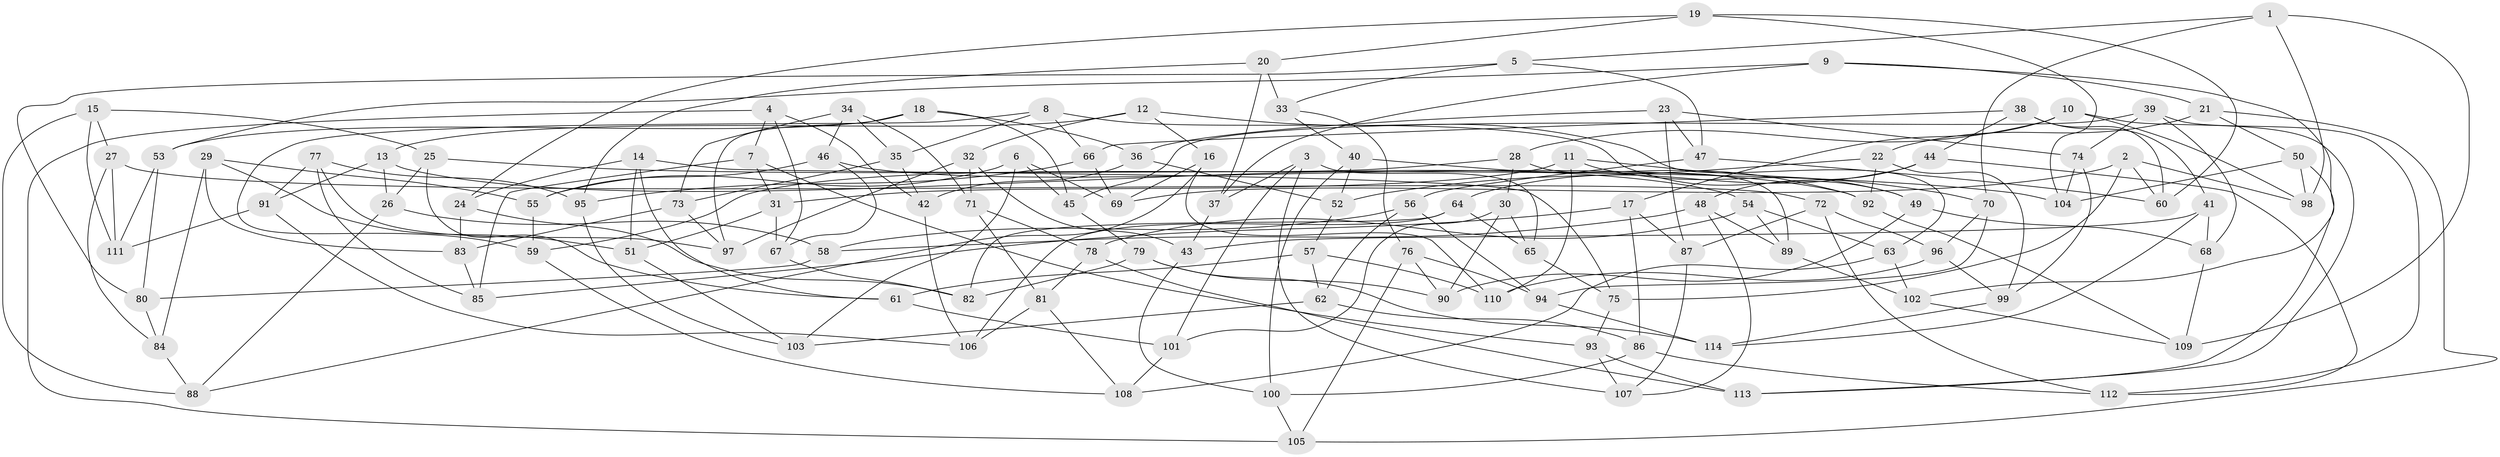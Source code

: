// coarse degree distribution, {4: 0.29411764705882354, 3: 0.14705882352941177, 7: 0.08823529411764706, 5: 0.11764705882352941, 8: 0.08823529411764706, 6: 0.08823529411764706, 10: 0.029411764705882353, 9: 0.058823529411764705, 13: 0.029411764705882353, 2: 0.029411764705882353, 17: 0.029411764705882353}
// Generated by graph-tools (version 1.1) at 2025/02/03/04/25 22:02:55]
// undirected, 114 vertices, 228 edges
graph export_dot {
graph [start="1"]
  node [color=gray90,style=filled];
  1;
  2;
  3;
  4;
  5;
  6;
  7;
  8;
  9;
  10;
  11;
  12;
  13;
  14;
  15;
  16;
  17;
  18;
  19;
  20;
  21;
  22;
  23;
  24;
  25;
  26;
  27;
  28;
  29;
  30;
  31;
  32;
  33;
  34;
  35;
  36;
  37;
  38;
  39;
  40;
  41;
  42;
  43;
  44;
  45;
  46;
  47;
  48;
  49;
  50;
  51;
  52;
  53;
  54;
  55;
  56;
  57;
  58;
  59;
  60;
  61;
  62;
  63;
  64;
  65;
  66;
  67;
  68;
  69;
  70;
  71;
  72;
  73;
  74;
  75;
  76;
  77;
  78;
  79;
  80;
  81;
  82;
  83;
  84;
  85;
  86;
  87;
  88;
  89;
  90;
  91;
  92;
  93;
  94;
  95;
  96;
  97;
  98;
  99;
  100;
  101;
  102;
  103;
  104;
  105;
  106;
  107;
  108;
  109;
  110;
  111;
  112;
  113;
  114;
  1 -- 70;
  1 -- 5;
  1 -- 109;
  1 -- 98;
  2 -- 98;
  2 -- 69;
  2 -- 60;
  2 -- 75;
  3 -- 37;
  3 -- 101;
  3 -- 65;
  3 -- 107;
  4 -- 105;
  4 -- 7;
  4 -- 42;
  4 -- 67;
  5 -- 33;
  5 -- 47;
  5 -- 80;
  6 -- 69;
  6 -- 45;
  6 -- 55;
  6 -- 103;
  7 -- 93;
  7 -- 31;
  7 -- 85;
  8 -- 66;
  8 -- 49;
  8 -- 59;
  8 -- 35;
  9 -- 21;
  9 -- 102;
  9 -- 37;
  9 -- 53;
  10 -- 17;
  10 -- 28;
  10 -- 98;
  10 -- 113;
  11 -- 70;
  11 -- 31;
  11 -- 49;
  11 -- 110;
  12 -- 32;
  12 -- 16;
  12 -- 63;
  12 -- 13;
  13 -- 91;
  13 -- 54;
  13 -- 26;
  14 -- 51;
  14 -- 75;
  14 -- 61;
  14 -- 24;
  15 -- 25;
  15 -- 27;
  15 -- 111;
  15 -- 88;
  16 -- 69;
  16 -- 88;
  16 -- 110;
  17 -- 87;
  17 -- 85;
  17 -- 86;
  18 -- 53;
  18 -- 36;
  18 -- 97;
  18 -- 45;
  19 -- 24;
  19 -- 60;
  19 -- 104;
  19 -- 20;
  20 -- 37;
  20 -- 95;
  20 -- 33;
  21 -- 50;
  21 -- 105;
  21 -- 22;
  22 -- 52;
  22 -- 99;
  22 -- 92;
  23 -- 87;
  23 -- 47;
  23 -- 36;
  23 -- 74;
  24 -- 83;
  24 -- 82;
  25 -- 26;
  25 -- 61;
  25 -- 104;
  26 -- 58;
  26 -- 88;
  27 -- 72;
  27 -- 84;
  27 -- 111;
  28 -- 59;
  28 -- 30;
  28 -- 89;
  29 -- 83;
  29 -- 51;
  29 -- 84;
  29 -- 55;
  30 -- 101;
  30 -- 65;
  30 -- 90;
  31 -- 51;
  31 -- 67;
  32 -- 71;
  32 -- 97;
  32 -- 43;
  33 -- 40;
  33 -- 76;
  34 -- 35;
  34 -- 46;
  34 -- 71;
  34 -- 73;
  35 -- 73;
  35 -- 42;
  36 -- 52;
  36 -- 42;
  37 -- 43;
  38 -- 41;
  38 -- 60;
  38 -- 44;
  38 -- 66;
  39 -- 45;
  39 -- 112;
  39 -- 74;
  39 -- 68;
  40 -- 52;
  40 -- 92;
  40 -- 100;
  41 -- 43;
  41 -- 114;
  41 -- 68;
  42 -- 106;
  43 -- 100;
  44 -- 48;
  44 -- 112;
  44 -- 64;
  45 -- 79;
  46 -- 92;
  46 -- 55;
  46 -- 67;
  47 -- 56;
  47 -- 60;
  48 -- 58;
  48 -- 89;
  48 -- 107;
  49 -- 68;
  49 -- 90;
  50 -- 104;
  50 -- 113;
  50 -- 98;
  51 -- 103;
  52 -- 57;
  53 -- 80;
  53 -- 111;
  54 -- 78;
  54 -- 89;
  54 -- 63;
  55 -- 59;
  56 -- 58;
  56 -- 94;
  56 -- 62;
  57 -- 110;
  57 -- 62;
  57 -- 61;
  58 -- 80;
  59 -- 108;
  61 -- 101;
  62 -- 103;
  62 -- 86;
  63 -- 108;
  63 -- 102;
  64 -- 106;
  64 -- 82;
  64 -- 65;
  65 -- 75;
  66 -- 95;
  66 -- 69;
  67 -- 82;
  68 -- 109;
  70 -- 94;
  70 -- 96;
  71 -- 78;
  71 -- 81;
  72 -- 96;
  72 -- 87;
  72 -- 112;
  73 -- 97;
  73 -- 83;
  74 -- 99;
  74 -- 104;
  75 -- 93;
  76 -- 94;
  76 -- 105;
  76 -- 90;
  77 -- 91;
  77 -- 85;
  77 -- 95;
  77 -- 97;
  78 -- 113;
  78 -- 81;
  79 -- 114;
  79 -- 82;
  79 -- 90;
  80 -- 84;
  81 -- 106;
  81 -- 108;
  83 -- 85;
  84 -- 88;
  86 -- 100;
  86 -- 112;
  87 -- 107;
  89 -- 102;
  91 -- 111;
  91 -- 106;
  92 -- 109;
  93 -- 107;
  93 -- 113;
  94 -- 114;
  95 -- 103;
  96 -- 99;
  96 -- 110;
  99 -- 114;
  100 -- 105;
  101 -- 108;
  102 -- 109;
}

